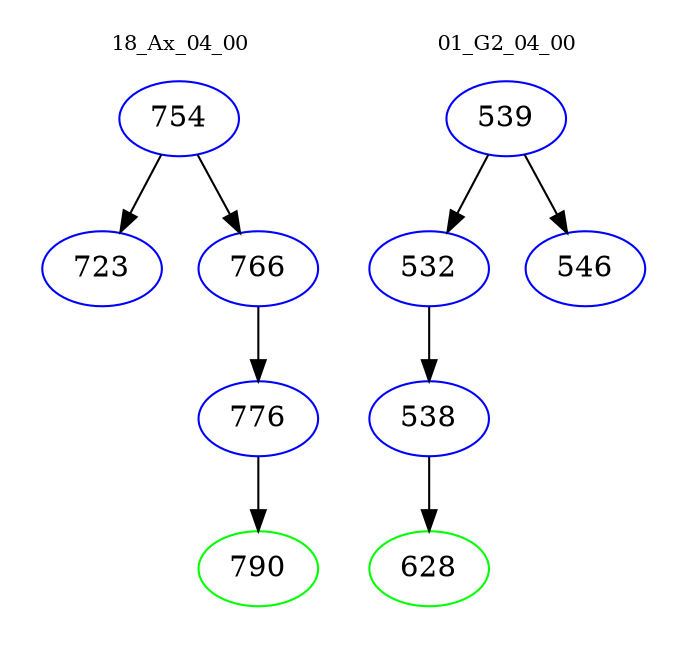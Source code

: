 digraph{
subgraph cluster_0 {
color = white
label = "18_Ax_04_00";
fontsize=10;
T0_754 [label="754", color="blue"]
T0_754 -> T0_723 [color="black"]
T0_723 [label="723", color="blue"]
T0_754 -> T0_766 [color="black"]
T0_766 [label="766", color="blue"]
T0_766 -> T0_776 [color="black"]
T0_776 [label="776", color="blue"]
T0_776 -> T0_790 [color="black"]
T0_790 [label="790", color="green"]
}
subgraph cluster_1 {
color = white
label = "01_G2_04_00";
fontsize=10;
T1_539 [label="539", color="blue"]
T1_539 -> T1_532 [color="black"]
T1_532 [label="532", color="blue"]
T1_532 -> T1_538 [color="black"]
T1_538 [label="538", color="blue"]
T1_538 -> T1_628 [color="black"]
T1_628 [label="628", color="green"]
T1_539 -> T1_546 [color="black"]
T1_546 [label="546", color="blue"]
}
}
